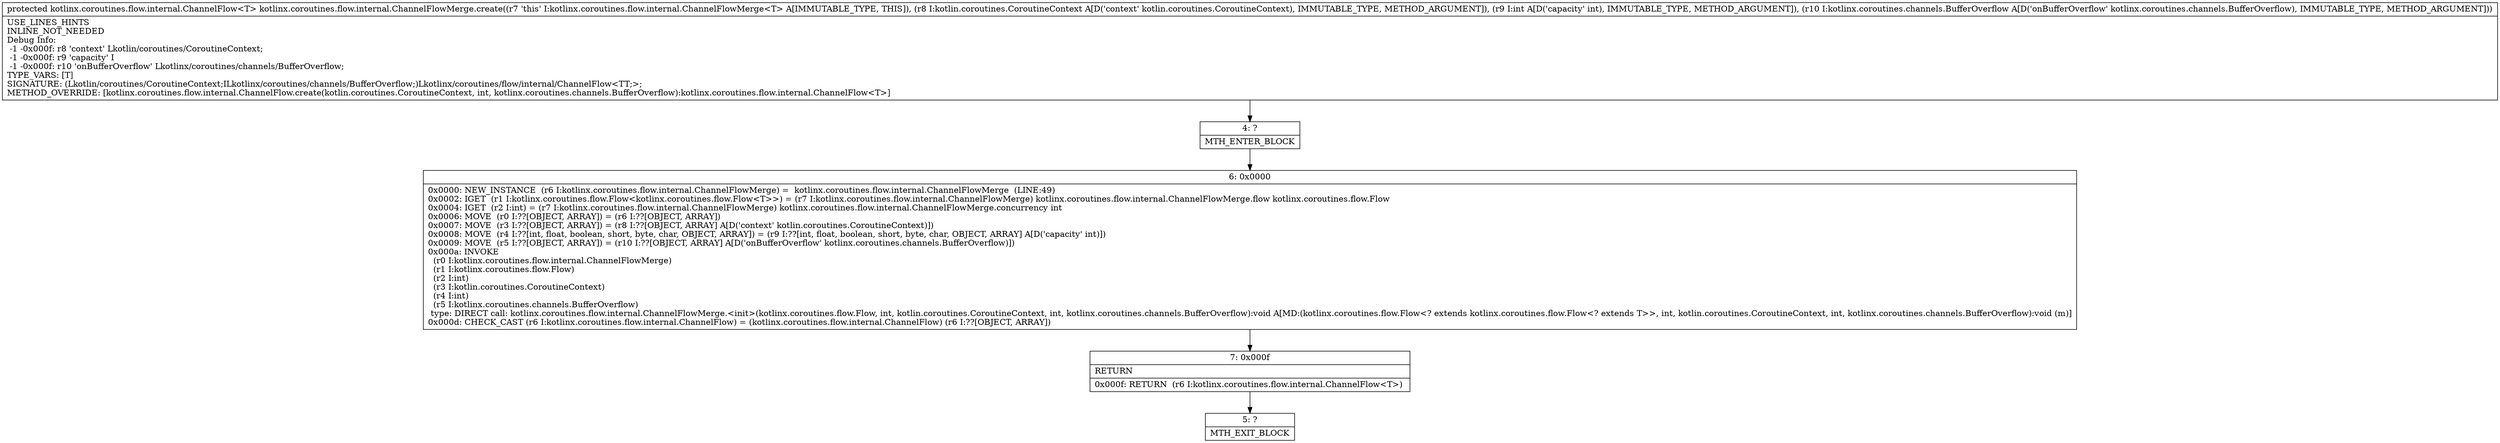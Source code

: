 digraph "CFG forkotlinx.coroutines.flow.internal.ChannelFlowMerge.create(Lkotlin\/coroutines\/CoroutineContext;ILkotlinx\/coroutines\/channels\/BufferOverflow;)Lkotlinx\/coroutines\/flow\/internal\/ChannelFlow;" {
Node_4 [shape=record,label="{4\:\ ?|MTH_ENTER_BLOCK\l}"];
Node_6 [shape=record,label="{6\:\ 0x0000|0x0000: NEW_INSTANCE  (r6 I:kotlinx.coroutines.flow.internal.ChannelFlowMerge) =  kotlinx.coroutines.flow.internal.ChannelFlowMerge  (LINE:49)\l0x0002: IGET  (r1 I:kotlinx.coroutines.flow.Flow\<kotlinx.coroutines.flow.Flow\<T\>\>) = (r7 I:kotlinx.coroutines.flow.internal.ChannelFlowMerge) kotlinx.coroutines.flow.internal.ChannelFlowMerge.flow kotlinx.coroutines.flow.Flow \l0x0004: IGET  (r2 I:int) = (r7 I:kotlinx.coroutines.flow.internal.ChannelFlowMerge) kotlinx.coroutines.flow.internal.ChannelFlowMerge.concurrency int \l0x0006: MOVE  (r0 I:??[OBJECT, ARRAY]) = (r6 I:??[OBJECT, ARRAY]) \l0x0007: MOVE  (r3 I:??[OBJECT, ARRAY]) = (r8 I:??[OBJECT, ARRAY] A[D('context' kotlin.coroutines.CoroutineContext)]) \l0x0008: MOVE  (r4 I:??[int, float, boolean, short, byte, char, OBJECT, ARRAY]) = (r9 I:??[int, float, boolean, short, byte, char, OBJECT, ARRAY] A[D('capacity' int)]) \l0x0009: MOVE  (r5 I:??[OBJECT, ARRAY]) = (r10 I:??[OBJECT, ARRAY] A[D('onBufferOverflow' kotlinx.coroutines.channels.BufferOverflow)]) \l0x000a: INVOKE  \l  (r0 I:kotlinx.coroutines.flow.internal.ChannelFlowMerge)\l  (r1 I:kotlinx.coroutines.flow.Flow)\l  (r2 I:int)\l  (r3 I:kotlin.coroutines.CoroutineContext)\l  (r4 I:int)\l  (r5 I:kotlinx.coroutines.channels.BufferOverflow)\l type: DIRECT call: kotlinx.coroutines.flow.internal.ChannelFlowMerge.\<init\>(kotlinx.coroutines.flow.Flow, int, kotlin.coroutines.CoroutineContext, int, kotlinx.coroutines.channels.BufferOverflow):void A[MD:(kotlinx.coroutines.flow.Flow\<? extends kotlinx.coroutines.flow.Flow\<? extends T\>\>, int, kotlin.coroutines.CoroutineContext, int, kotlinx.coroutines.channels.BufferOverflow):void (m)]\l0x000d: CHECK_CAST (r6 I:kotlinx.coroutines.flow.internal.ChannelFlow) = (kotlinx.coroutines.flow.internal.ChannelFlow) (r6 I:??[OBJECT, ARRAY]) \l}"];
Node_7 [shape=record,label="{7\:\ 0x000f|RETURN\l|0x000f: RETURN  (r6 I:kotlinx.coroutines.flow.internal.ChannelFlow\<T\>) \l}"];
Node_5 [shape=record,label="{5\:\ ?|MTH_EXIT_BLOCK\l}"];
MethodNode[shape=record,label="{protected kotlinx.coroutines.flow.internal.ChannelFlow\<T\> kotlinx.coroutines.flow.internal.ChannelFlowMerge.create((r7 'this' I:kotlinx.coroutines.flow.internal.ChannelFlowMerge\<T\> A[IMMUTABLE_TYPE, THIS]), (r8 I:kotlin.coroutines.CoroutineContext A[D('context' kotlin.coroutines.CoroutineContext), IMMUTABLE_TYPE, METHOD_ARGUMENT]), (r9 I:int A[D('capacity' int), IMMUTABLE_TYPE, METHOD_ARGUMENT]), (r10 I:kotlinx.coroutines.channels.BufferOverflow A[D('onBufferOverflow' kotlinx.coroutines.channels.BufferOverflow), IMMUTABLE_TYPE, METHOD_ARGUMENT]))  | USE_LINES_HINTS\lINLINE_NOT_NEEDED\lDebug Info:\l  \-1 \-0x000f: r8 'context' Lkotlin\/coroutines\/CoroutineContext;\l  \-1 \-0x000f: r9 'capacity' I\l  \-1 \-0x000f: r10 'onBufferOverflow' Lkotlinx\/coroutines\/channels\/BufferOverflow;\lTYPE_VARS: [T]\lSIGNATURE: (Lkotlin\/coroutines\/CoroutineContext;ILkotlinx\/coroutines\/channels\/BufferOverflow;)Lkotlinx\/coroutines\/flow\/internal\/ChannelFlow\<TT;\>;\lMETHOD_OVERRIDE: [kotlinx.coroutines.flow.internal.ChannelFlow.create(kotlin.coroutines.CoroutineContext, int, kotlinx.coroutines.channels.BufferOverflow):kotlinx.coroutines.flow.internal.ChannelFlow\<T\>]\l}"];
MethodNode -> Node_4;Node_4 -> Node_6;
Node_6 -> Node_7;
Node_7 -> Node_5;
}

